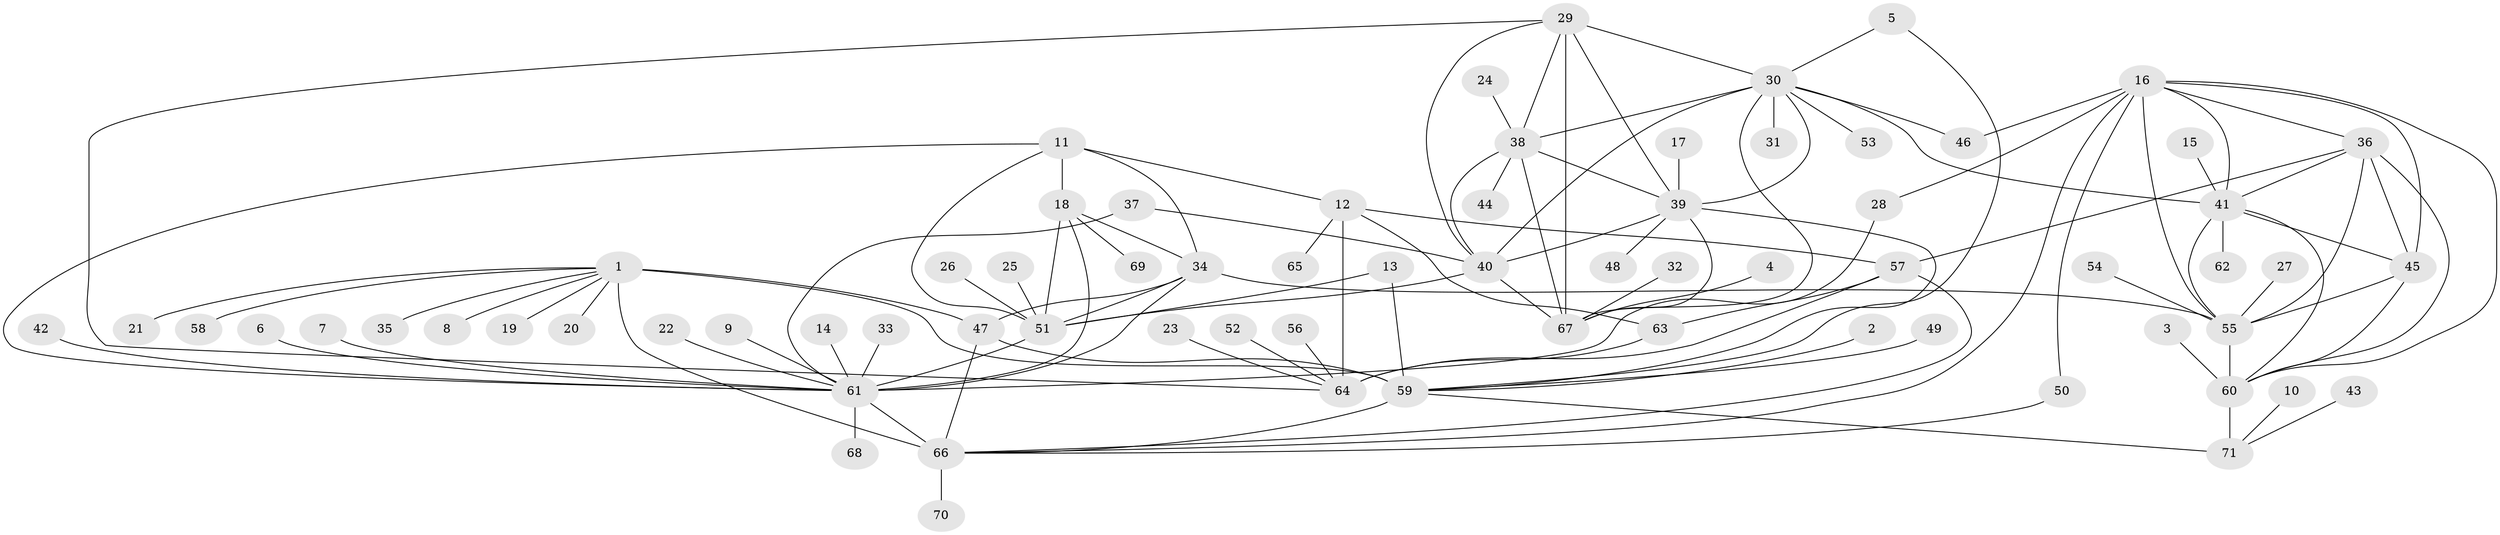 // original degree distribution, {9: 0.02857142857142857, 13: 0.02142857142857143, 8: 0.06428571428571428, 11: 0.02142857142857143, 10: 0.04285714285714286, 19: 0.007142857142857143, 7: 0.04285714285714286, 6: 0.02142857142857143, 15: 0.007142857142857143, 1: 0.5928571428571429, 2: 0.1357142857142857, 3: 0.007142857142857143, 4: 0.007142857142857143}
// Generated by graph-tools (version 1.1) at 2025/02/03/09/25 03:02:37]
// undirected, 71 vertices, 116 edges
graph export_dot {
graph [start="1"]
  node [color=gray90,style=filled];
  1;
  2;
  3;
  4;
  5;
  6;
  7;
  8;
  9;
  10;
  11;
  12;
  13;
  14;
  15;
  16;
  17;
  18;
  19;
  20;
  21;
  22;
  23;
  24;
  25;
  26;
  27;
  28;
  29;
  30;
  31;
  32;
  33;
  34;
  35;
  36;
  37;
  38;
  39;
  40;
  41;
  42;
  43;
  44;
  45;
  46;
  47;
  48;
  49;
  50;
  51;
  52;
  53;
  54;
  55;
  56;
  57;
  58;
  59;
  60;
  61;
  62;
  63;
  64;
  65;
  66;
  67;
  68;
  69;
  70;
  71;
  1 -- 8 [weight=1.0];
  1 -- 19 [weight=1.0];
  1 -- 20 [weight=1.0];
  1 -- 21 [weight=1.0];
  1 -- 35 [weight=1.0];
  1 -- 47 [weight=4.0];
  1 -- 58 [weight=1.0];
  1 -- 59 [weight=4.0];
  1 -- 66 [weight=4.0];
  2 -- 59 [weight=1.0];
  3 -- 60 [weight=1.0];
  4 -- 67 [weight=1.0];
  5 -- 30 [weight=1.0];
  5 -- 59 [weight=1.0];
  6 -- 61 [weight=1.0];
  7 -- 61 [weight=1.0];
  9 -- 61 [weight=1.0];
  10 -- 71 [weight=1.0];
  11 -- 12 [weight=1.0];
  11 -- 18 [weight=2.0];
  11 -- 34 [weight=1.0];
  11 -- 51 [weight=2.0];
  11 -- 61 [weight=1.0];
  12 -- 57 [weight=3.0];
  12 -- 63 [weight=3.0];
  12 -- 64 [weight=6.0];
  12 -- 65 [weight=1.0];
  13 -- 51 [weight=1.0];
  13 -- 59 [weight=1.0];
  14 -- 61 [weight=1.0];
  15 -- 41 [weight=1.0];
  16 -- 28 [weight=1.0];
  16 -- 36 [weight=1.0];
  16 -- 41 [weight=1.0];
  16 -- 45 [weight=1.0];
  16 -- 46 [weight=2.0];
  16 -- 50 [weight=1.0];
  16 -- 55 [weight=2.0];
  16 -- 60 [weight=1.0];
  16 -- 66 [weight=1.0];
  17 -- 39 [weight=1.0];
  18 -- 34 [weight=2.0];
  18 -- 51 [weight=4.0];
  18 -- 61 [weight=2.0];
  18 -- 69 [weight=1.0];
  22 -- 61 [weight=1.0];
  23 -- 64 [weight=1.0];
  24 -- 38 [weight=1.0];
  25 -- 51 [weight=1.0];
  26 -- 51 [weight=1.0];
  27 -- 55 [weight=1.0];
  28 -- 61 [weight=1.0];
  29 -- 30 [weight=1.0];
  29 -- 38 [weight=1.0];
  29 -- 39 [weight=1.0];
  29 -- 40 [weight=1.0];
  29 -- 64 [weight=1.0];
  29 -- 67 [weight=2.0];
  30 -- 31 [weight=1.0];
  30 -- 38 [weight=1.0];
  30 -- 39 [weight=1.0];
  30 -- 40 [weight=1.0];
  30 -- 41 [weight=1.0];
  30 -- 46 [weight=1.0];
  30 -- 53 [weight=1.0];
  30 -- 67 [weight=2.0];
  32 -- 67 [weight=1.0];
  33 -- 61 [weight=1.0];
  34 -- 47 [weight=1.0];
  34 -- 51 [weight=2.0];
  34 -- 55 [weight=2.0];
  34 -- 61 [weight=1.0];
  36 -- 41 [weight=1.0];
  36 -- 45 [weight=1.0];
  36 -- 55 [weight=2.0];
  36 -- 57 [weight=1.0];
  36 -- 60 [weight=1.0];
  37 -- 40 [weight=1.0];
  37 -- 61 [weight=1.0];
  38 -- 39 [weight=1.0];
  38 -- 40 [weight=1.0];
  38 -- 44 [weight=1.0];
  38 -- 67 [weight=2.0];
  39 -- 40 [weight=1.0];
  39 -- 48 [weight=1.0];
  39 -- 59 [weight=1.0];
  39 -- 67 [weight=2.0];
  40 -- 51 [weight=1.0];
  40 -- 67 [weight=2.0];
  41 -- 45 [weight=1.0];
  41 -- 55 [weight=2.0];
  41 -- 60 [weight=1.0];
  41 -- 62 [weight=1.0];
  42 -- 61 [weight=1.0];
  43 -- 71 [weight=1.0];
  45 -- 55 [weight=2.0];
  45 -- 60 [weight=1.0];
  47 -- 59 [weight=1.0];
  47 -- 66 [weight=1.0];
  49 -- 59 [weight=1.0];
  50 -- 66 [weight=1.0];
  51 -- 61 [weight=2.0];
  52 -- 64 [weight=1.0];
  54 -- 55 [weight=1.0];
  55 -- 60 [weight=2.0];
  56 -- 64 [weight=1.0];
  57 -- 63 [weight=1.0];
  57 -- 64 [weight=2.0];
  57 -- 66 [weight=1.0];
  59 -- 66 [weight=1.0];
  59 -- 71 [weight=2.0];
  60 -- 71 [weight=1.0];
  61 -- 66 [weight=1.0];
  61 -- 68 [weight=1.0];
  63 -- 64 [weight=2.0];
  66 -- 70 [weight=1.0];
}
